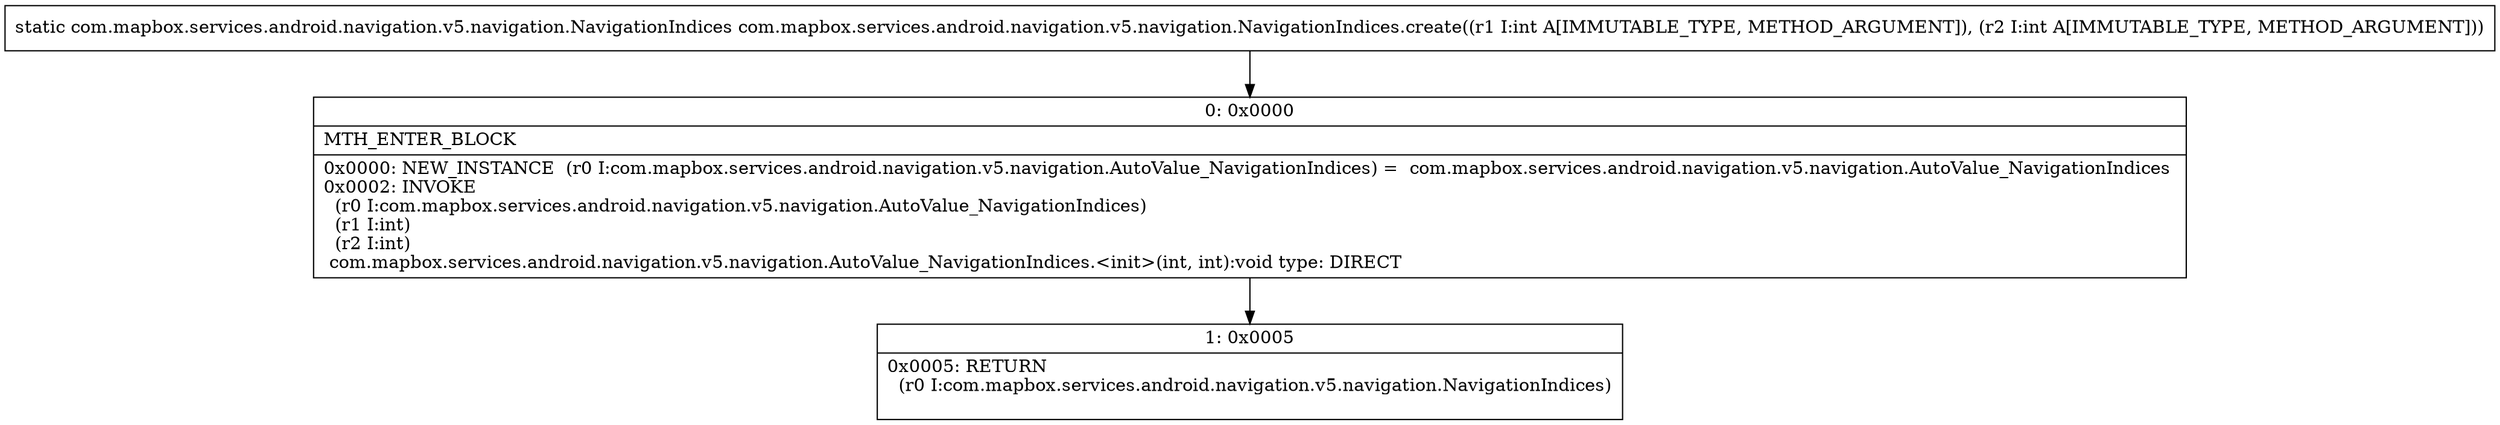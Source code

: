digraph "CFG forcom.mapbox.services.android.navigation.v5.navigation.NavigationIndices.create(II)Lcom\/mapbox\/services\/android\/navigation\/v5\/navigation\/NavigationIndices;" {
Node_0 [shape=record,label="{0\:\ 0x0000|MTH_ENTER_BLOCK\l|0x0000: NEW_INSTANCE  (r0 I:com.mapbox.services.android.navigation.v5.navigation.AutoValue_NavigationIndices) =  com.mapbox.services.android.navigation.v5.navigation.AutoValue_NavigationIndices \l0x0002: INVOKE  \l  (r0 I:com.mapbox.services.android.navigation.v5.navigation.AutoValue_NavigationIndices)\l  (r1 I:int)\l  (r2 I:int)\l com.mapbox.services.android.navigation.v5.navigation.AutoValue_NavigationIndices.\<init\>(int, int):void type: DIRECT \l}"];
Node_1 [shape=record,label="{1\:\ 0x0005|0x0005: RETURN  \l  (r0 I:com.mapbox.services.android.navigation.v5.navigation.NavigationIndices)\l \l}"];
MethodNode[shape=record,label="{static com.mapbox.services.android.navigation.v5.navigation.NavigationIndices com.mapbox.services.android.navigation.v5.navigation.NavigationIndices.create((r1 I:int A[IMMUTABLE_TYPE, METHOD_ARGUMENT]), (r2 I:int A[IMMUTABLE_TYPE, METHOD_ARGUMENT])) }"];
MethodNode -> Node_0;
Node_0 -> Node_1;
}

